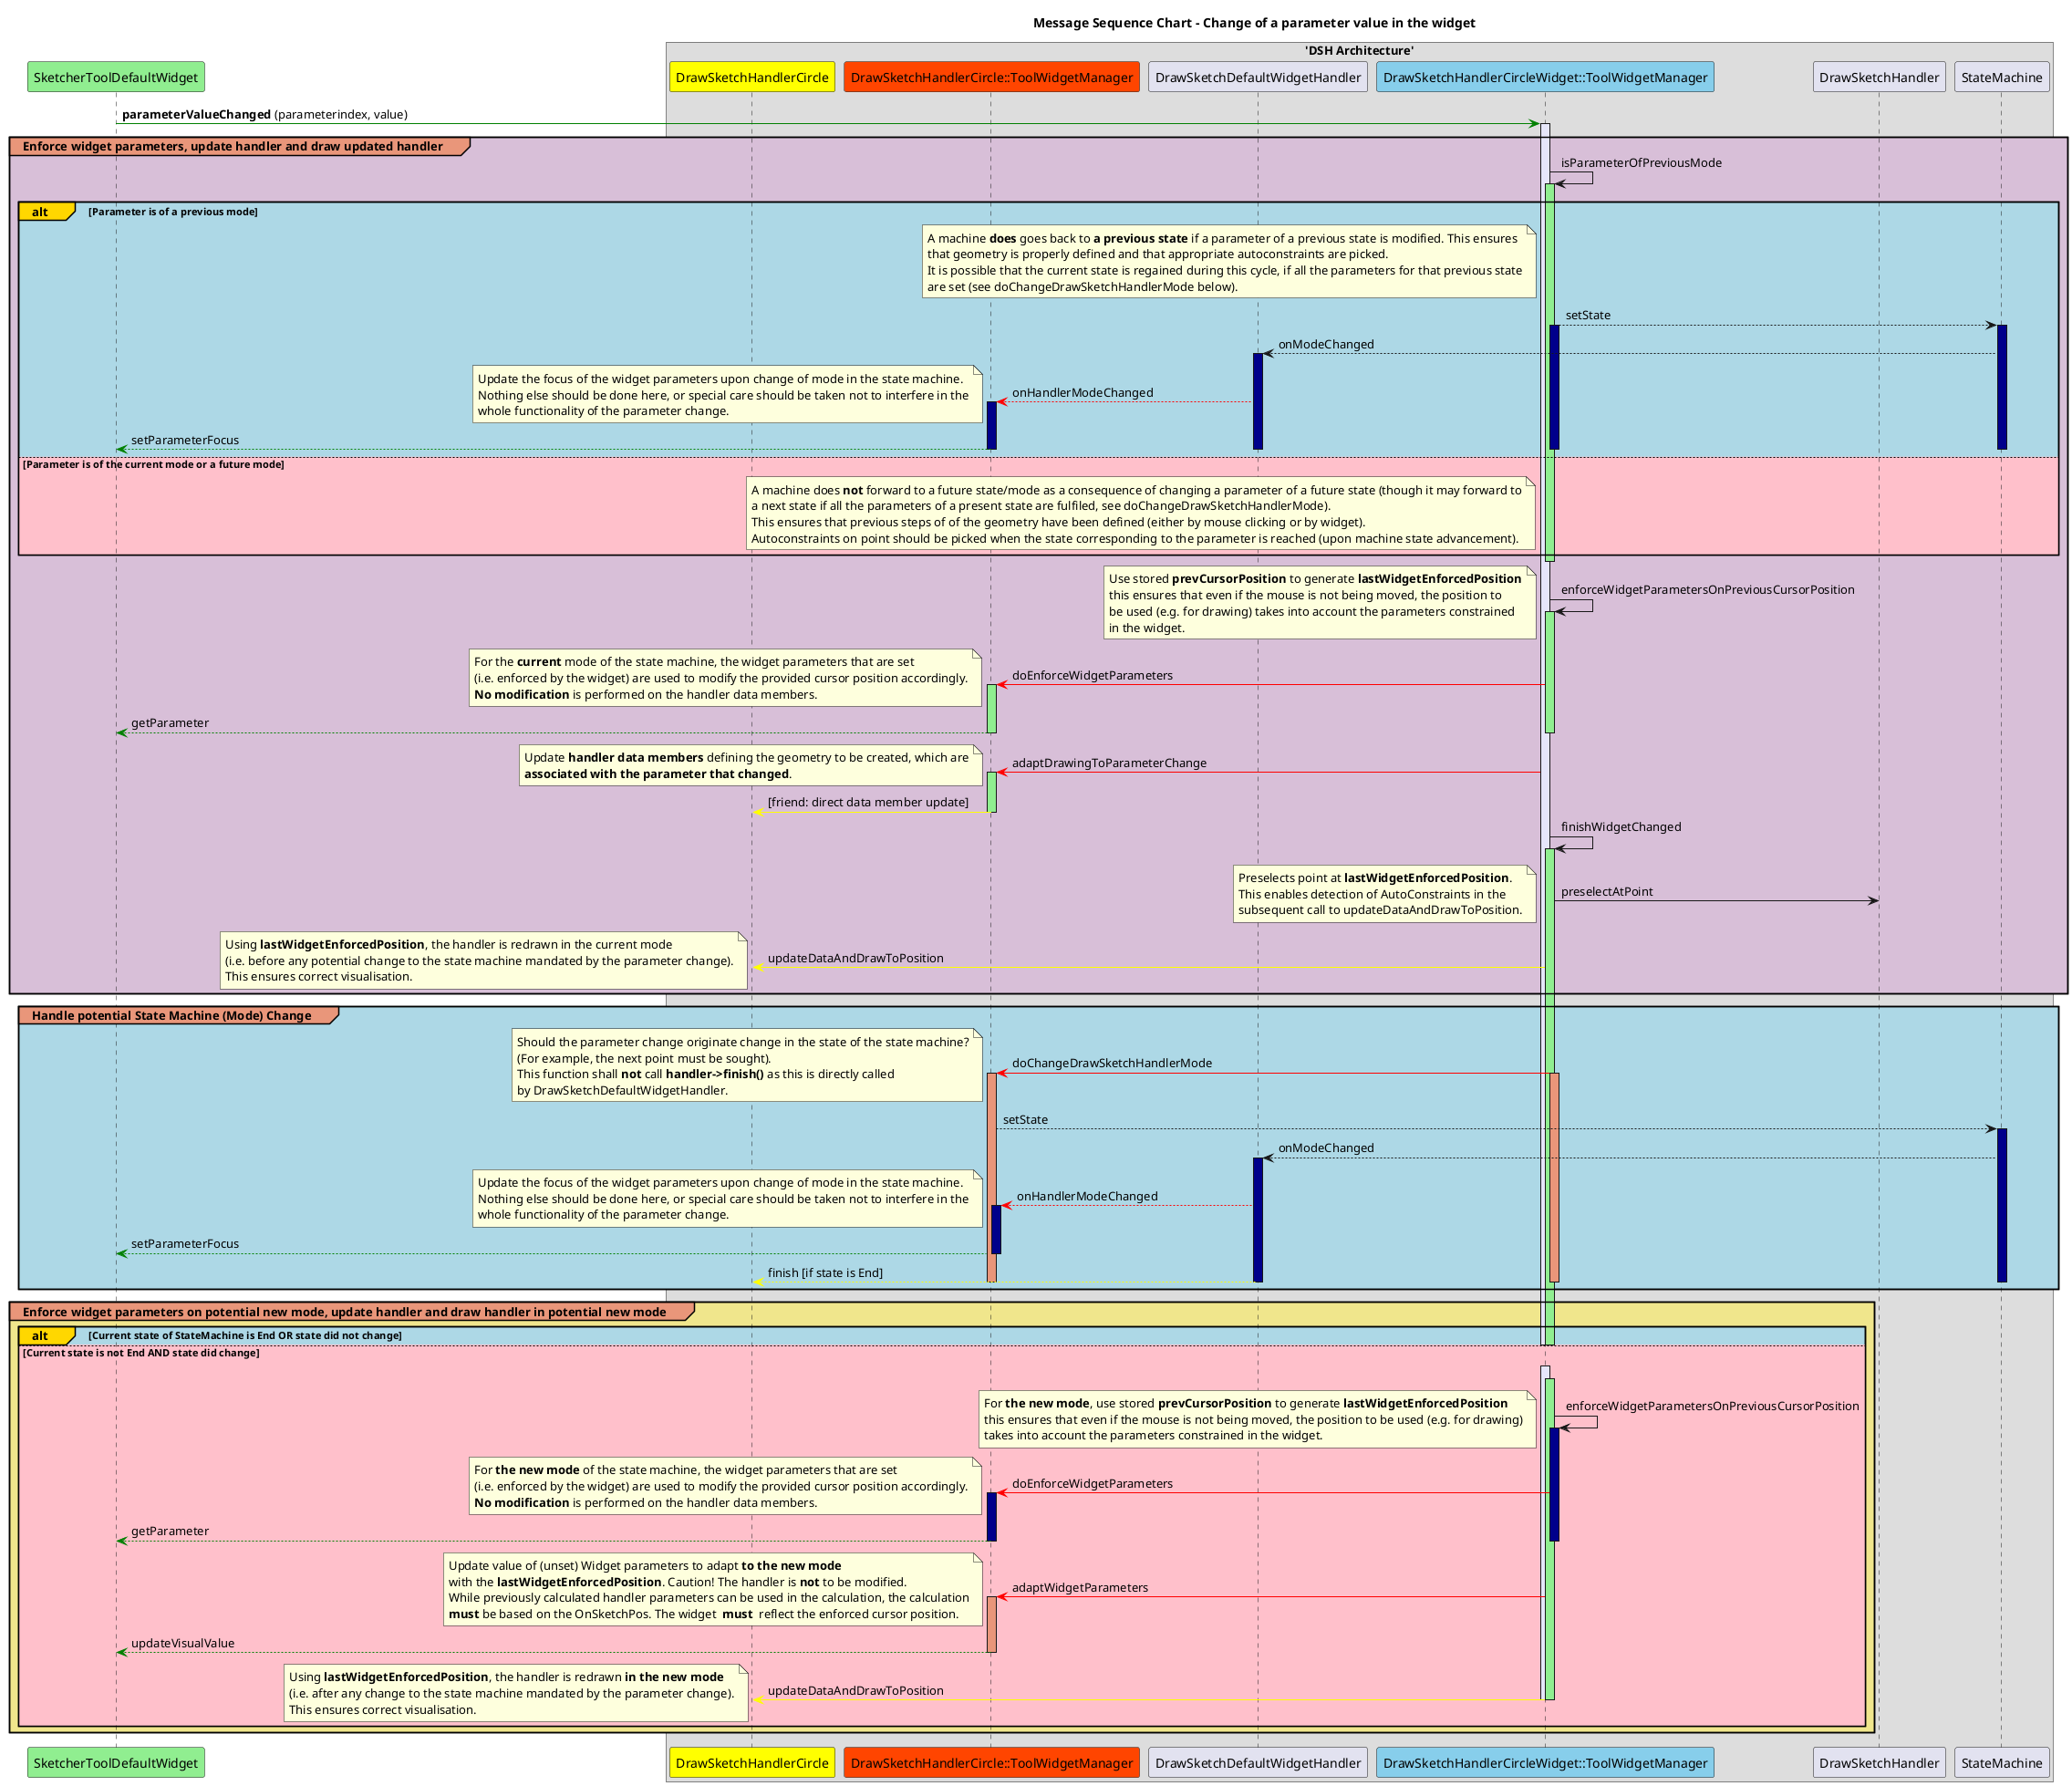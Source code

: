 @startuml

title Message Sequence Chart - Change of a parameter value in the widget

skinparam BoxPadding 500

participant SketcherToolDefaultWidget #lightgreen
box 'DSH Architecture'
participant DrawSketchHandlerCircle #yellow
participant "DrawSketchHandlerCircle::ToolWidgetManager" as DrawSketchHandlerCircleWidget #orangered
participant DrawSketchDefaultWidgetHandler
participant "DrawSketchHandlerCircleWidget::ToolWidgetManager" as DrawSketchDefaultWidgetHandlerWidget #skyblue
participant DrawSketchHandler
participant StateMachine
end box

SketcherToolDefaultWidget -[#green]> DrawSketchDefaultWidgetHandlerWidget : **parameterValueChanged** (parameterindex, value)
activate DrawSketchDefaultWidgetHandlerWidget #lavender

group#DarkSalmon #thistle Enforce widget parameters, update handler and draw updated handler

DrawSketchDefaultWidgetHandlerWidget -> DrawSketchDefaultWidgetHandlerWidget : isParameterOfPreviousMode
activate DrawSketchDefaultWidgetHandlerWidget #lightgreen

alt#Gold #LightBlue Parameter is of a previous mode
    DrawSketchDefaultWidgetHandlerWidget -[hidden]> DrawSketchDefaultWidgetHandlerWidget
    note left
      A machine **does** goes back to **a previous state** if a parameter of a previous state is modified. This ensures
      that geometry is properly defined and that appropriate autoconstraints are picked.
      It is possible that the current state is regained during this cycle, if all the parameters for that previous state
      are set (see doChangeDrawSketchHandlerMode below).
    end note
    DrawSketchDefaultWidgetHandlerWidget --> StateMachine : setState
    activate DrawSketchDefaultWidgetHandlerWidget #darkblue
    activate StateMachine #DarkBlue
    StateMachine --> DrawSketchDefaultWidgetHandler : onModeChanged
    activate DrawSketchDefaultWidgetHandler #DarkBlue
    DrawSketchDefaultWidgetHandler --[#red]> DrawSketchHandlerCircleWidget : onHandlerModeChanged
    note left
      Update the focus of the widget parameters upon change of mode in the state machine.
      Nothing else should be done here, or special care should be taken not to interfere in the
      whole functionality of the parameter change.
    end note
    activate DrawSketchHandlerCircleWidget #DarkBlue
    DrawSketchHandlerCircleWidget --[#green]> SketcherToolDefaultWidget : setParameterFocus

    deactivate StateMachine
    deactivate DrawSketchHandlerCircleWidget
    deactivate DrawSketchDefaultWidgetHandler
    deactivate DrawSketchDefaultWidgetHandlerWidget
else #Pink Parameter is of the current mode or a future mode
    DrawSketchDefaultWidgetHandlerWidget -[hidden]> DrawSketchDefaultWidgetHandlerWidget
    note left
      A machine does **not** forward to a future state/mode as a consequence of changing a parameter of a future state (though it may forward to
      a next state if all the parameters of a present state are fulfiled, see doChangeDrawSketchHandlerMode).
      This ensures that previous steps of of the geometry have been defined (either by mouse clicking or by widget).
      Autoconstraints on point should be picked when the state corresponding to the parameter is reached (upon machine state advancement).
    end note
end
deactivate DrawSketchDefaultWidgetHandlerWidget

DrawSketchDefaultWidgetHandlerWidget -> DrawSketchDefaultWidgetHandlerWidget : enforceWidgetParametersOnPreviousCursorPosition
activate DrawSketchDefaultWidgetHandlerWidget #lightgreen
note left
   Use stored **prevCursorPosition** to generate **lastWidgetEnforcedPosition**
   this ensures that even if the mouse is not being moved, the position to
   be used (e.g. for drawing) takes into account the parameters constrained
   in the widget.
end note

DrawSketchDefaultWidgetHandlerWidget -[#red]> DrawSketchHandlerCircleWidget : doEnforceWidgetParameters
activate DrawSketchHandlerCircleWidget #lightgreen
note left
   For the **current** mode of the state machine, the widget parameters that are set
   (i.e. enforced by the widget) are used to modify the provided cursor position accordingly.
   **No modification** is performed on the handler data members.
end note
DrawSketchHandlerCircleWidget --[#green]> SketcherToolDefaultWidget : getParameter
deactivate DrawSketchHandlerCircleWidget
deactivate DrawSketchDefaultWidgetHandlerWidget


DrawSketchDefaultWidgetHandlerWidget -[#red]> DrawSketchHandlerCircleWidget : adaptDrawingToParameterChange
note left
Update **handler data members** defining the geometry to be created, which are
**associated with the parameter that changed**.
end note

activate DrawSketchHandlerCircleWidget #lightgreen
DrawSketchHandlerCircleWidget -[#yellow]> DrawSketchHandlerCircle : [friend: direct data member update]
deactivate DrawSketchHandlerCircleWidget

DrawSketchDefaultWidgetHandlerWidget -> DrawSketchDefaultWidgetHandlerWidget : finishWidgetChanged
activate DrawSketchDefaultWidgetHandlerWidget #lightgreen

DrawSketchDefaultWidgetHandlerWidget -> DrawSketchHandler : preselectAtPoint
note left
Preselects point at **lastWidgetEnforcedPosition**.
This enables detection of AutoConstraints in the
subsequent call to updateDataAndDrawToPosition.
end note

DrawSketchDefaultWidgetHandlerWidget -[#yellow]> DrawSketchHandlerCircle : updateDataAndDrawToPosition
note left
Using **lastWidgetEnforcedPosition**, the handler is redrawn in the current mode
(i.e. before any potential change to the state machine mandated by the parameter change).
This ensures correct visualisation.
end note

end

group#DarkSalmon #LightBlue Handle potential State Machine (Mode) Change
DrawSketchDefaultWidgetHandlerWidget -[#red]> DrawSketchHandlerCircleWidget : doChangeDrawSketchHandlerMode
note left
Should the parameter change originate change in the state of the state machine?
(For example, the next point must be sought).
This function shall **not** call **handler->finish()** as this is directly called
by DrawSketchDefaultWidgetHandler.
end note
activate DrawSketchDefaultWidgetHandlerWidget #DarkSalmon
activate DrawSketchHandlerCircleWidget #DarkSalmon
DrawSketchHandlerCircleWidget --> StateMachine : setState
activate StateMachine #DarkBlue
StateMachine --> DrawSketchDefaultWidgetHandler : onModeChanged
activate DrawSketchDefaultWidgetHandler #DarkBlue
DrawSketchDefaultWidgetHandler --[#red]> DrawSketchHandlerCircleWidget : onHandlerModeChanged
note left
Update the focus of the widget parameters upon change of mode in the state machine.
Nothing else should be done here, or special care should be taken not to interfere in the
whole functionality of the parameter change.
end note
activate DrawSketchHandlerCircleWidget #DarkBlue
DrawSketchHandlerCircleWidget --[#green]> SketcherToolDefaultWidget : setParameterFocus

deactivate DrawSketchHandlerCircleWidget
DrawSketchDefaultWidgetHandler --[#yellow]> DrawSketchHandlerCircle : finish [if state is End]
deactivate DrawSketchDefaultWidgetHandlerWidget
deactivate DrawSketchDefaultWidgetHandler
deactivate StateMachine
deactivate DrawSketchHandlerCircleWidget
end

group#DarkSalmon #khaki Enforce widget parameters on potential new mode, update handler and draw handler in potential new mode

alt#Gold #LightBlue Current state of StateMachine is End OR state did not change
    deactivate DrawSketchDefaultWidgetHandlerWidget
    deactivate DrawSketchDefaultWidgetHandlerWidget

else #Pink Current state is not End AND state did change
    DrawSketchDefaultWidgetHandlerWidget -[hidden]> DrawSketchHandlerCircle
    activate DrawSketchDefaultWidgetHandlerWidget #lavender
    DrawSketchDefaultWidgetHandlerWidget -[hidden]> DrawSketchHandlerCircle
    activate DrawSketchDefaultWidgetHandlerWidget #lightgreen

    DrawSketchDefaultWidgetHandlerWidget -> DrawSketchDefaultWidgetHandlerWidget : enforceWidgetParametersOnPreviousCursorPosition
    activate DrawSketchDefaultWidgetHandlerWidget #darkblue
    note left
       For **the new mode**, use stored **prevCursorPosition** to generate **lastWidgetEnforcedPosition**
       this ensures that even if the mouse is not being moved, the position to be used (e.g. for drawing)
       takes into account the parameters constrained in the widget.
    end note

    DrawSketchDefaultWidgetHandlerWidget -[#red]> DrawSketchHandlerCircleWidget : doEnforceWidgetParameters
    activate DrawSketchHandlerCircleWidget #darkblue
    note left
       For **the new mode** of the state machine, the widget parameters that are set
       (i.e. enforced by the widget) are used to modify the provided cursor position accordingly.
       **No modification** is performed on the handler data members.
    end note
    DrawSketchHandlerCircleWidget --[#green]> SketcherToolDefaultWidget : getParameter
    deactivate DrawSketchHandlerCircleWidget
    deactivate DrawSketchDefaultWidgetHandlerWidget

    DrawSketchDefaultWidgetHandlerWidget -[#red]> DrawSketchHandlerCircleWidget : adaptWidgetParameters
    note left
       Update value of (unset) Widget parameters to adapt **to the new mode**
       with the **lastWidgetEnforcedPosition**. Caution! The handler is **not** to be modified.
       While previously calculated handler parameters can be used in the calculation, the calculation
       **must** be based on the OnSketchPos. The widget ** must ** reflect the enforced cursor position.
    end note

    activate DrawSketchHandlerCircleWidget #DarkSalmon

    DrawSketchHandlerCircleWidget --[#green]> SketcherToolDefaultWidget : updateVisualValue
    deactivate DrawSketchHandlerCircleWidget

    DrawSketchDefaultWidgetHandlerWidget -[#yellow]> DrawSketchHandlerCircle : updateDataAndDrawToPosition
    note left
    Using **lastWidgetEnforcedPosition**, the handler is redrawn **in the new mode**
    (i.e. after any change to the state machine mandated by the parameter change).
    This ensures correct visualisation.
    end note

    deactivate DrawSketchDefaultWidgetHandlerWidget
    deactivate DrawSketchDefaultWidgetHandlerWidget
    end
end

@enduml
